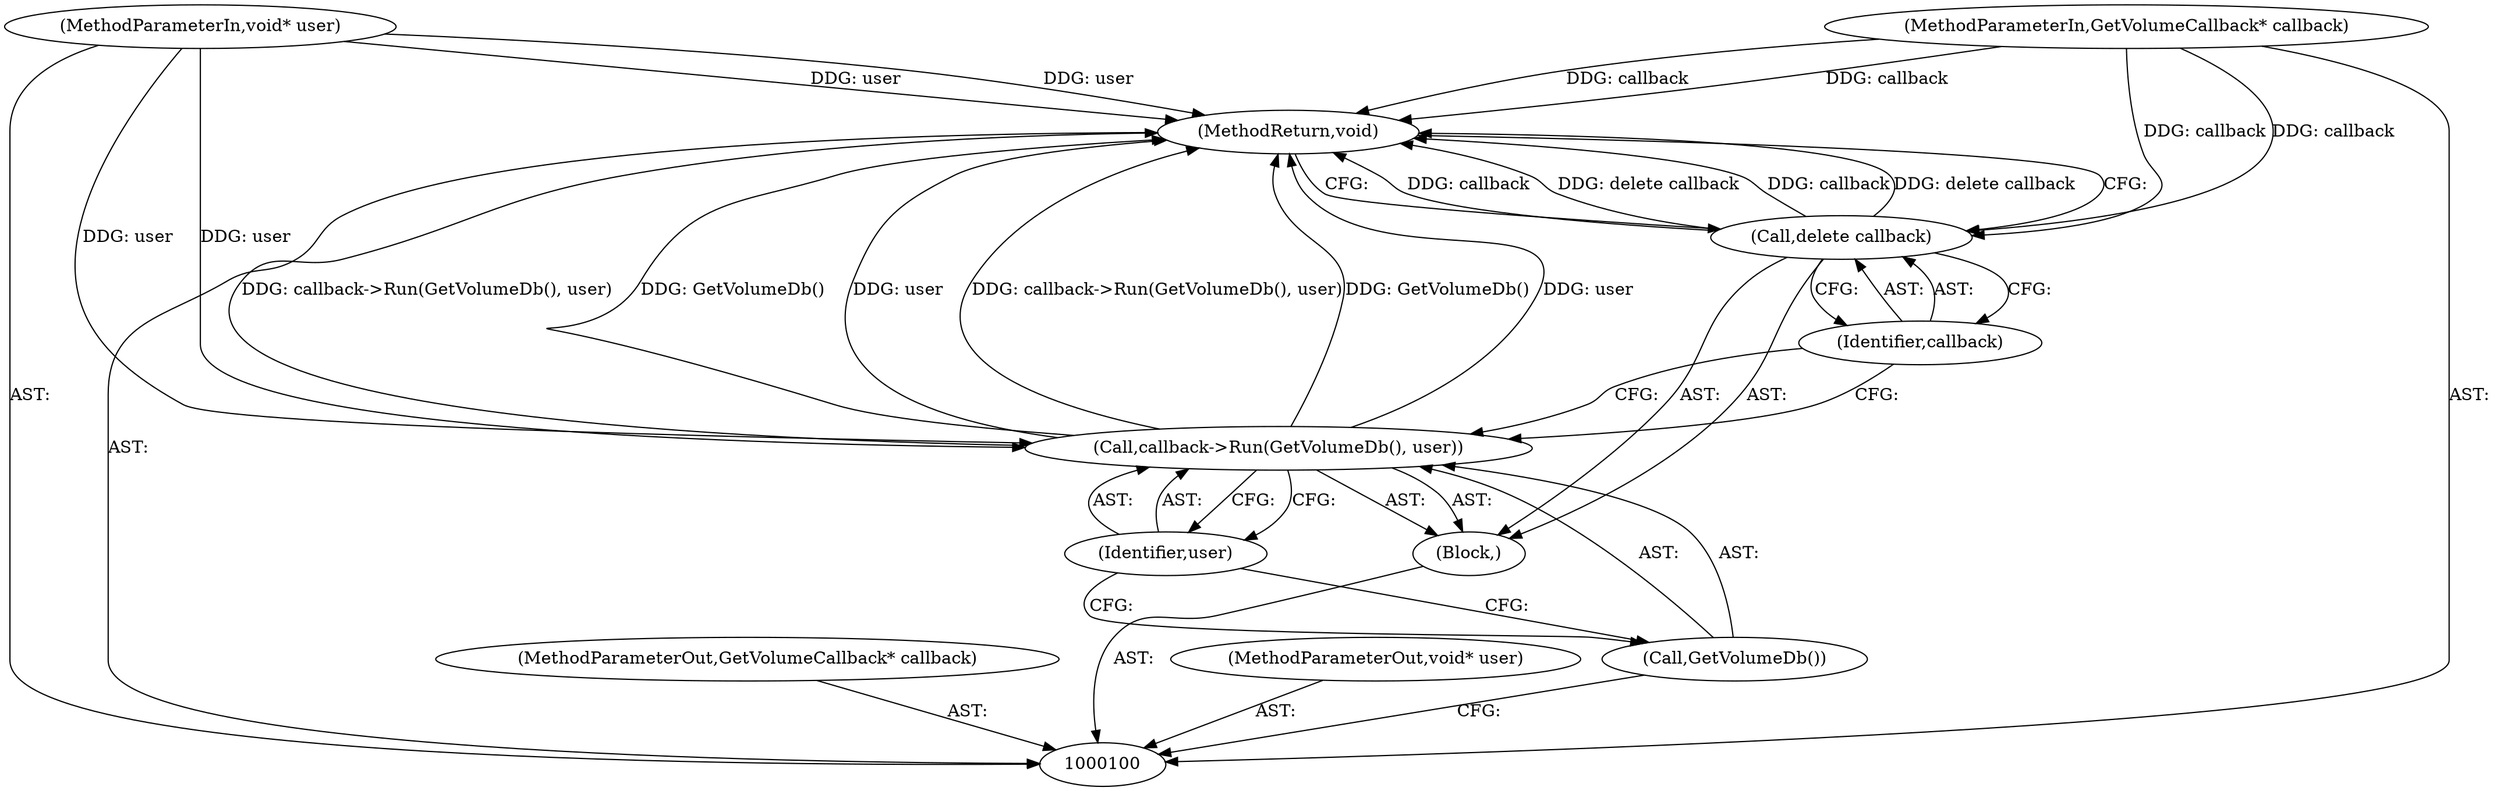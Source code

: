 digraph "1_Chrome_51dfe5e3b332bcea02fb4d4c7493ae841106dd9b_10" {
"1000109" [label="(MethodReturn,void)"];
"1000101" [label="(MethodParameterIn,GetVolumeCallback* callback)"];
"1000126" [label="(MethodParameterOut,GetVolumeCallback* callback)"];
"1000102" [label="(MethodParameterIn,void* user)"];
"1000127" [label="(MethodParameterOut,void* user)"];
"1000103" [label="(Block,)"];
"1000105" [label="(Call,GetVolumeDb())"];
"1000104" [label="(Call,callback->Run(GetVolumeDb(), user))"];
"1000106" [label="(Identifier,user)"];
"1000107" [label="(Call,delete callback)"];
"1000108" [label="(Identifier,callback)"];
"1000109" -> "1000100"  [label="AST: "];
"1000109" -> "1000107"  [label="CFG: "];
"1000107" -> "1000109"  [label="DDG: callback"];
"1000107" -> "1000109"  [label="DDG: delete callback"];
"1000104" -> "1000109"  [label="DDG: callback->Run(GetVolumeDb(), user)"];
"1000104" -> "1000109"  [label="DDG: GetVolumeDb()"];
"1000104" -> "1000109"  [label="DDG: user"];
"1000102" -> "1000109"  [label="DDG: user"];
"1000101" -> "1000109"  [label="DDG: callback"];
"1000101" -> "1000100"  [label="AST: "];
"1000101" -> "1000109"  [label="DDG: callback"];
"1000101" -> "1000107"  [label="DDG: callback"];
"1000126" -> "1000100"  [label="AST: "];
"1000102" -> "1000100"  [label="AST: "];
"1000102" -> "1000109"  [label="DDG: user"];
"1000102" -> "1000104"  [label="DDG: user"];
"1000127" -> "1000100"  [label="AST: "];
"1000103" -> "1000100"  [label="AST: "];
"1000104" -> "1000103"  [label="AST: "];
"1000107" -> "1000103"  [label="AST: "];
"1000105" -> "1000104"  [label="AST: "];
"1000105" -> "1000100"  [label="CFG: "];
"1000106" -> "1000105"  [label="CFG: "];
"1000104" -> "1000103"  [label="AST: "];
"1000104" -> "1000106"  [label="CFG: "];
"1000105" -> "1000104"  [label="AST: "];
"1000106" -> "1000104"  [label="AST: "];
"1000108" -> "1000104"  [label="CFG: "];
"1000104" -> "1000109"  [label="DDG: callback->Run(GetVolumeDb(), user)"];
"1000104" -> "1000109"  [label="DDG: GetVolumeDb()"];
"1000104" -> "1000109"  [label="DDG: user"];
"1000102" -> "1000104"  [label="DDG: user"];
"1000106" -> "1000104"  [label="AST: "];
"1000106" -> "1000105"  [label="CFG: "];
"1000104" -> "1000106"  [label="CFG: "];
"1000107" -> "1000103"  [label="AST: "];
"1000107" -> "1000108"  [label="CFG: "];
"1000108" -> "1000107"  [label="AST: "];
"1000109" -> "1000107"  [label="CFG: "];
"1000107" -> "1000109"  [label="DDG: callback"];
"1000107" -> "1000109"  [label="DDG: delete callback"];
"1000101" -> "1000107"  [label="DDG: callback"];
"1000108" -> "1000107"  [label="AST: "];
"1000108" -> "1000104"  [label="CFG: "];
"1000107" -> "1000108"  [label="CFG: "];
}
